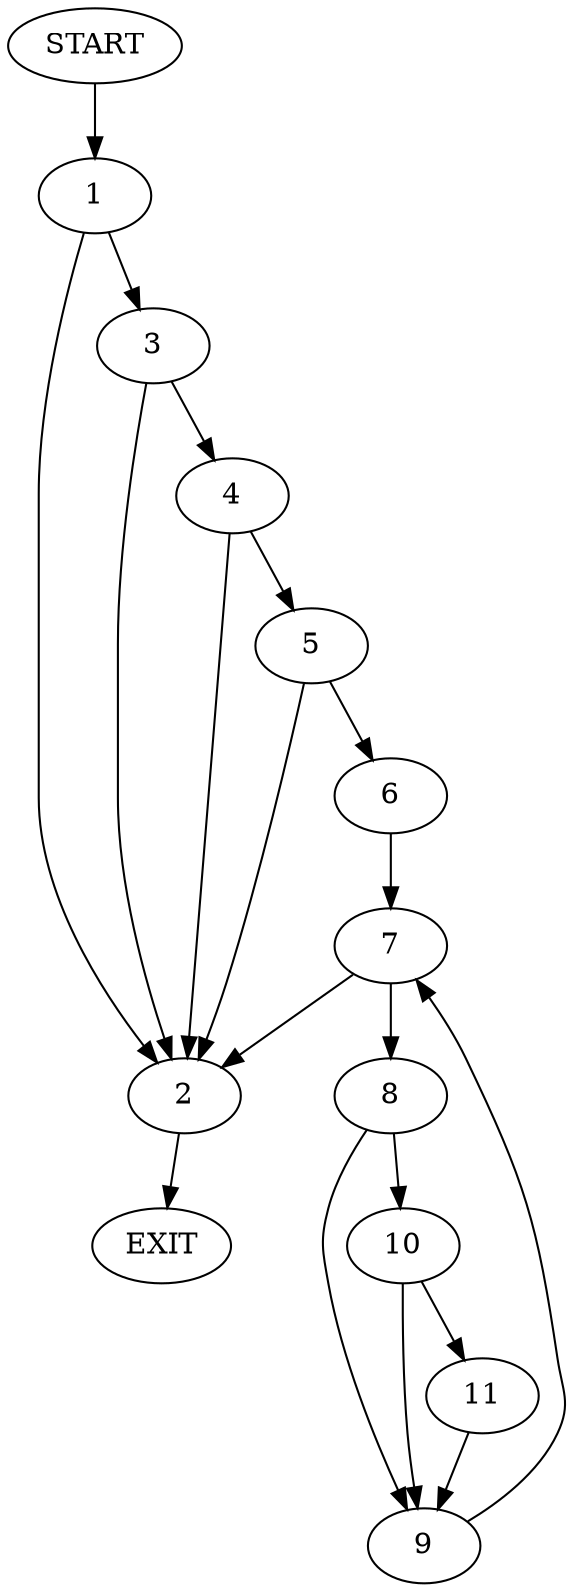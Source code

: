 digraph {
0 [label="START"]
12 [label="EXIT"]
0 -> 1
1 -> 2
1 -> 3
2 -> 12
3 -> 2
3 -> 4
4 -> 2
4 -> 5
5 -> 2
5 -> 6
6 -> 7
7 -> 2
7 -> 8
8 -> 9
8 -> 10
9 -> 7
10 -> 9
10 -> 11
11 -> 9
}

